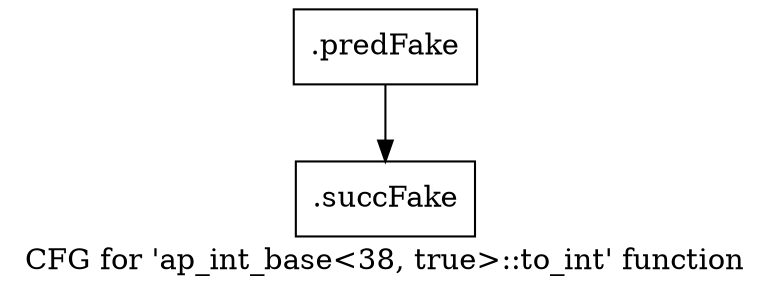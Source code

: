 digraph "CFG for 'ap_int_base\<38, true\>::to_int' function" {
	label="CFG for 'ap_int_base\<38, true\>::to_int' function";

	Node0x5d47820 [shape=record,filename="",linenumber="",label="{.predFake}"];
	Node0x5d47820 -> Node0x616c140[ callList="" memoryops="" filename="/mnt/xilinx/Vitis_HLS/2021.2/include/ap_int_base.h" execusionnum="5"];
	Node0x616c140 [shape=record,filename="/mnt/xilinx/Vitis_HLS/2021.2/include/ap_int_base.h",linenumber="598",label="{.succFake}"];
}
